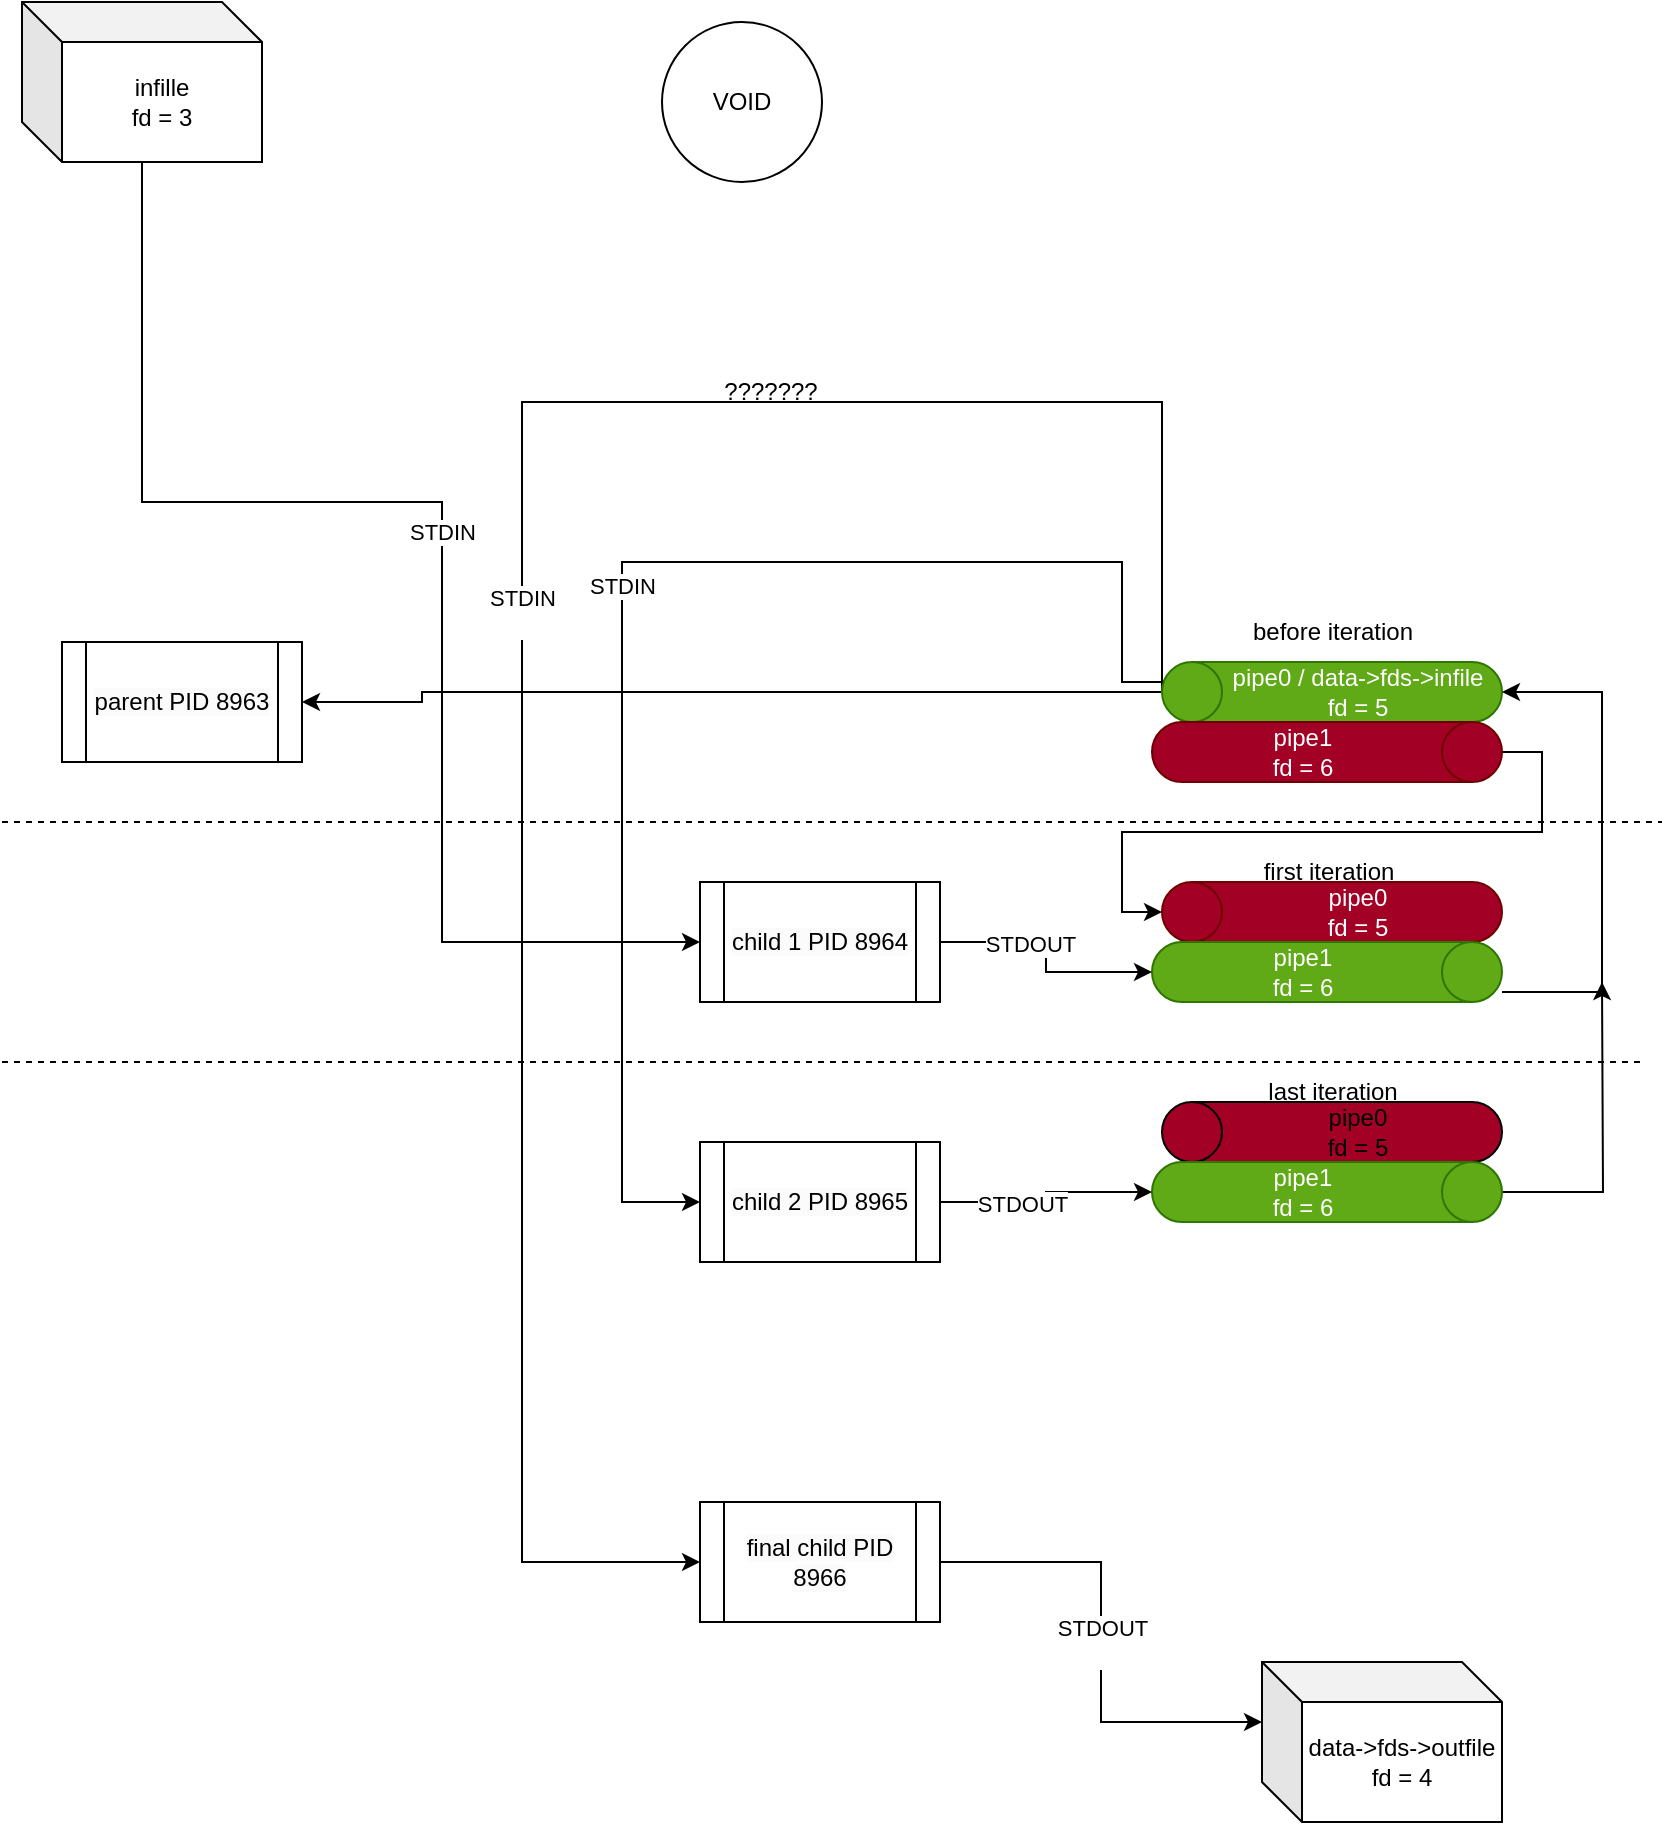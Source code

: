 <mxfile version="26.0.16">
  <diagram name="Página-1" id="Pu0nokxnrZLM9DPjROEs">
    <mxGraphModel dx="1034" dy="1150" grid="1" gridSize="10" guides="1" tooltips="1" connect="1" arrows="1" fold="1" page="1" pageScale="1" pageWidth="827" pageHeight="1169" math="0" shadow="0">
      <root>
        <mxCell id="0" />
        <mxCell id="1" parent="0" />
        <mxCell id="TkE53SrEO5YB9DNX2DDW-38" style="edgeStyle=orthogonalEdgeStyle;rounded=0;orthogonalLoop=1;jettySize=auto;html=1;entryX=1;entryY=0.5;entryDx=0;entryDy=0;" parent="1" source="TkE53SrEO5YB9DNX2DDW-7" target="TkE53SrEO5YB9DNX2DDW-18" edge="1">
          <mxGeometry relative="1" as="geometry">
            <mxPoint x="210" y="380" as="targetPoint" />
            <Array as="points">
              <mxPoint x="210" y="375" />
              <mxPoint x="210" y="380" />
            </Array>
          </mxGeometry>
        </mxCell>
        <mxCell id="TkE53SrEO5YB9DNX2DDW-50" value="STDIN" style="edgeStyle=orthogonalEdgeStyle;rounded=0;orthogonalLoop=1;jettySize=auto;html=1;entryX=0;entryY=0.5;entryDx=0;entryDy=0;exitX=0.5;exitY=0;exitDx=0;exitDy=0;exitPerimeter=0;" parent="1" source="TkE53SrEO5YB9DNX2DDW-7" target="TkE53SrEO5YB9DNX2DDW-20" edge="1">
          <mxGeometry relative="1" as="geometry">
            <mxPoint x="300" y="710" as="targetPoint" />
            <Array as="points">
              <mxPoint x="580" y="370" />
              <mxPoint x="560" y="370" />
              <mxPoint x="560" y="310" />
              <mxPoint x="310" y="310" />
              <mxPoint x="310" y="630" />
            </Array>
          </mxGeometry>
        </mxCell>
        <mxCell id="TkE53SrEO5YB9DNX2DDW-7" value="pipe0 / data->fds->infile&lt;div&gt;fd = 5&lt;/div&gt;" style="shape=cylinder3;whiteSpace=wrap;html=1;boundedLbl=1;backgroundOutline=1;size=15;direction=north;fillColor=#60a917;fontColor=#ffffff;strokeColor=#2D7600;" parent="1" vertex="1">
          <mxGeometry x="580" y="360" width="170" height="30" as="geometry" />
        </mxCell>
        <mxCell id="TkE53SrEO5YB9DNX2DDW-24" value="STDIN" style="edgeStyle=orthogonalEdgeStyle;rounded=0;orthogonalLoop=1;jettySize=auto;html=1;entryX=0;entryY=0.5;entryDx=0;entryDy=0;" parent="1" source="TkE53SrEO5YB9DNX2DDW-8" target="TkE53SrEO5YB9DNX2DDW-19" edge="1">
          <mxGeometry relative="1" as="geometry">
            <Array as="points">
              <mxPoint x="220" y="280" />
              <mxPoint x="220" y="500" />
            </Array>
          </mxGeometry>
        </mxCell>
        <mxCell id="cVPtAOOOHcKWrL9LYY-s-7" value="STDIN&lt;div&gt;&lt;br&gt;&lt;/div&gt;" style="edgeStyle=orthogonalEdgeStyle;rounded=0;orthogonalLoop=1;jettySize=auto;html=1;entryX=0;entryY=0.5;entryDx=0;entryDy=0;" parent="1" target="TkE53SrEO5YB9DNX2DDW-21" edge="1">
          <mxGeometry relative="1" as="geometry">
            <Array as="points">
              <mxPoint x="580" y="230" />
              <mxPoint x="260" y="230" />
              <mxPoint x="260" y="810" />
            </Array>
            <mxPoint x="580" y="370" as="sourcePoint" />
          </mxGeometry>
        </mxCell>
        <mxCell id="TkE53SrEO5YB9DNX2DDW-8" value="infille&lt;div&gt;fd = 3&lt;/div&gt;" style="shape=cube;whiteSpace=wrap;html=1;boundedLbl=1;backgroundOutline=1;darkOpacity=0.05;darkOpacity2=0.1;" parent="1" vertex="1">
          <mxGeometry x="10" y="30" width="120" height="80" as="geometry" />
        </mxCell>
        <mxCell id="TkE53SrEO5YB9DNX2DDW-9" value="data->fds->outfile&lt;div&gt;fd = 4&lt;/div&gt;" style="shape=cube;whiteSpace=wrap;html=1;boundedLbl=1;backgroundOutline=1;darkOpacity=0.05;darkOpacity2=0.1;" parent="1" vertex="1">
          <mxGeometry x="630" y="860" width="120" height="80" as="geometry" />
        </mxCell>
        <mxCell id="TkE53SrEO5YB9DNX2DDW-49" style="edgeStyle=orthogonalEdgeStyle;rounded=0;orthogonalLoop=1;jettySize=auto;html=1;entryX=0.5;entryY=0;entryDx=0;entryDy=0;entryPerimeter=0;exitX=0.5;exitY=0;exitDx=0;exitDy=0;exitPerimeter=0;" parent="1" source="TkE53SrEO5YB9DNX2DDW-17" target="TkE53SrEO5YB9DNX2DDW-22" edge="1">
          <mxGeometry relative="1" as="geometry">
            <mxPoint x="540" y="460" as="targetPoint" />
          </mxGeometry>
        </mxCell>
        <mxCell id="TkE53SrEO5YB9DNX2DDW-17" value="pipe1&lt;div&gt;fd = 6&lt;/div&gt;" style="shape=cylinder3;whiteSpace=wrap;html=1;boundedLbl=1;backgroundOutline=1;size=15;direction=south;fillColor=light-dark(#A20025,#FF3333);fontColor=#ffffff;strokeColor=#6F0000;" parent="1" vertex="1">
          <mxGeometry x="575" y="390" width="175" height="30" as="geometry" />
        </mxCell>
        <mxCell id="TkE53SrEO5YB9DNX2DDW-18" value="&lt;span style=&quot;color: rgb(0, 0, 0); font-family: Helvetica; font-size: 12px; font-style: normal; font-variant-ligatures: normal; font-variant-caps: normal; font-weight: 400; letter-spacing: normal; orphans: 2; text-align: center; text-indent: 0px; text-transform: none; widows: 2; word-spacing: 0px; -webkit-text-stroke-width: 0px; white-space: normal; background-color: rgb(251, 251, 251); text-decoration-thickness: initial; text-decoration-style: initial; text-decoration-color: initial; display: inline !important; float: none;&quot;&gt;parent PID 8963&lt;/span&gt;" style="shape=process;whiteSpace=wrap;html=1;backgroundOutline=1;" parent="1" vertex="1">
          <mxGeometry x="30" y="350" width="120" height="60" as="geometry" />
        </mxCell>
        <mxCell id="TkE53SrEO5YB9DNX2DDW-19" value="&lt;span style=&quot;color: rgb(0, 0, 0); font-family: Helvetica; font-size: 12px; font-style: normal; font-variant-ligatures: normal; font-variant-caps: normal; font-weight: 400; letter-spacing: normal; orphans: 2; text-align: center; text-indent: 0px; text-transform: none; widows: 2; word-spacing: 0px; -webkit-text-stroke-width: 0px; white-space: normal; background-color: rgb(251, 251, 251); text-decoration-thickness: initial; text-decoration-style: initial; text-decoration-color: initial; display: inline !important; float: none;&quot;&gt;child 1 PID 8964&lt;/span&gt;" style="shape=process;whiteSpace=wrap;html=1;backgroundOutline=1;" parent="1" vertex="1">
          <mxGeometry x="349" y="470" width="120" height="60" as="geometry" />
        </mxCell>
        <mxCell id="TkE53SrEO5YB9DNX2DDW-20" value="&lt;span style=&quot;color: rgb(0, 0, 0); font-family: Helvetica; font-size: 12px; font-style: normal; font-variant-ligatures: normal; font-variant-caps: normal; font-weight: 400; letter-spacing: normal; orphans: 2; text-align: center; text-indent: 0px; text-transform: none; widows: 2; word-spacing: 0px; -webkit-text-stroke-width: 0px; white-space: normal; background-color: rgb(251, 251, 251); text-decoration-thickness: initial; text-decoration-style: initial; text-decoration-color: initial; display: inline !important; float: none;&quot;&gt;child 2 PID 8965&lt;/span&gt;" style="shape=process;whiteSpace=wrap;html=1;backgroundOutline=1;" parent="1" vertex="1">
          <mxGeometry x="349" y="600" width="120" height="60" as="geometry" />
        </mxCell>
        <mxCell id="TkE53SrEO5YB9DNX2DDW-21" value="&lt;span style=&quot;color: rgb(0, 0, 0); font-family: Helvetica; font-size: 12px; font-style: normal; font-variant-ligatures: normal; font-variant-caps: normal; font-weight: 400; letter-spacing: normal; orphans: 2; text-align: center; text-indent: 0px; text-transform: none; widows: 2; word-spacing: 0px; -webkit-text-stroke-width: 0px; white-space: normal; background-color: rgb(251, 251, 251); text-decoration-thickness: initial; text-decoration-style: initial; text-decoration-color: initial; display: inline !important; float: none;&quot;&gt;final child PID 8966&lt;/span&gt;" style="shape=process;whiteSpace=wrap;html=1;backgroundOutline=1;" parent="1" vertex="1">
          <mxGeometry x="349" y="780" width="120" height="60" as="geometry" />
        </mxCell>
        <mxCell id="TkE53SrEO5YB9DNX2DDW-22" value="pipe0&lt;div&gt;fd = 5&lt;/div&gt;" style="shape=cylinder3;whiteSpace=wrap;html=1;boundedLbl=1;backgroundOutline=1;size=15;direction=north;fillColor=light-dark(#A20025,#FF3333);fontColor=#ffffff;strokeColor=#6F0000;" parent="1" vertex="1">
          <mxGeometry x="580" y="470" width="170" height="30" as="geometry" />
        </mxCell>
        <mxCell id="TkE53SrEO5YB9DNX2DDW-46" style="edgeStyle=orthogonalEdgeStyle;rounded=0;orthogonalLoop=1;jettySize=auto;html=1;entryX=0.5;entryY=1;entryDx=0;entryDy=0;entryPerimeter=0;" parent="1" source="TkE53SrEO5YB9DNX2DDW-23" target="TkE53SrEO5YB9DNX2DDW-7" edge="1">
          <mxGeometry relative="1" as="geometry">
            <mxPoint x="800" y="525" as="targetPoint" />
            <Array as="points">
              <mxPoint x="800" y="525" />
              <mxPoint x="800" y="375" />
            </Array>
          </mxGeometry>
        </mxCell>
        <mxCell id="TkE53SrEO5YB9DNX2DDW-23" value="pipe1&lt;div&gt;fd = 6&lt;/div&gt;" style="shape=cylinder3;whiteSpace=wrap;html=1;boundedLbl=1;backgroundOutline=1;size=15;direction=south;fillColor=#60a917;fontColor=#ffffff;strokeColor=#2D7600;" parent="1" vertex="1">
          <mxGeometry x="575" y="500" width="175" height="30" as="geometry" />
        </mxCell>
        <mxCell id="TkE53SrEO5YB9DNX2DDW-25" style="edgeStyle=orthogonalEdgeStyle;rounded=0;orthogonalLoop=1;jettySize=auto;html=1;entryX=0.5;entryY=1;entryDx=0;entryDy=0;entryPerimeter=0;" parent="1" source="TkE53SrEO5YB9DNX2DDW-19" target="TkE53SrEO5YB9DNX2DDW-23" edge="1">
          <mxGeometry relative="1" as="geometry" />
        </mxCell>
        <mxCell id="TkE53SrEO5YB9DNX2DDW-45" value="STDOUT" style="edgeLabel;html=1;align=center;verticalAlign=middle;resizable=0;points=[];" parent="TkE53SrEO5YB9DNX2DDW-25" vertex="1" connectable="0">
          <mxGeometry x="-0.261" y="-1" relative="1" as="geometry">
            <mxPoint as="offset" />
          </mxGeometry>
        </mxCell>
        <mxCell id="TkE53SrEO5YB9DNX2DDW-31" value="STDOUT&lt;div&gt;&lt;br&gt;&lt;/div&gt;" style="edgeStyle=orthogonalEdgeStyle;rounded=0;orthogonalLoop=1;jettySize=auto;html=1;entryX=0;entryY=0;entryDx=0;entryDy=30;entryPerimeter=0;" parent="1" source="TkE53SrEO5YB9DNX2DDW-21" target="TkE53SrEO5YB9DNX2DDW-9" edge="1">
          <mxGeometry relative="1" as="geometry" />
        </mxCell>
        <mxCell id="cVPtAOOOHcKWrL9LYY-s-1" value="pipe0&lt;div&gt;fd = 5&lt;br&gt;&lt;/div&gt;" style="shape=cylinder3;whiteSpace=wrap;html=1;boundedLbl=1;backgroundOutline=1;size=15;direction=north;fillColor=light-dark(#A20025,#FF3333);" parent="1" vertex="1">
          <mxGeometry x="580" y="580" width="170" height="30" as="geometry" />
        </mxCell>
        <mxCell id="cVPtAOOOHcKWrL9LYY-s-8" style="edgeStyle=orthogonalEdgeStyle;rounded=0;orthogonalLoop=1;jettySize=auto;html=1;" parent="1" source="cVPtAOOOHcKWrL9LYY-s-2" edge="1">
          <mxGeometry relative="1" as="geometry">
            <mxPoint x="800" y="520" as="targetPoint" />
          </mxGeometry>
        </mxCell>
        <mxCell id="cVPtAOOOHcKWrL9LYY-s-2" value="pipe1&lt;div&gt;fd = 6&lt;/div&gt;" style="shape=cylinder3;whiteSpace=wrap;html=1;boundedLbl=1;backgroundOutline=1;size=15;direction=south;fillColor=#60a917;fontColor=#ffffff;strokeColor=#2D7600;" parent="1" vertex="1">
          <mxGeometry x="575" y="610" width="175" height="30" as="geometry" />
        </mxCell>
        <mxCell id="cVPtAOOOHcKWrL9LYY-s-3" style="edgeStyle=orthogonalEdgeStyle;rounded=0;orthogonalLoop=1;jettySize=auto;html=1;entryX=0.5;entryY=1;entryDx=0;entryDy=0;entryPerimeter=0;exitX=1;exitY=0.5;exitDx=0;exitDy=0;" parent="1" source="TkE53SrEO5YB9DNX2DDW-20" target="cVPtAOOOHcKWrL9LYY-s-2" edge="1">
          <mxGeometry relative="1" as="geometry">
            <mxPoint x="480" y="610" as="sourcePoint" />
            <mxPoint x="566" y="625" as="targetPoint" />
          </mxGeometry>
        </mxCell>
        <mxCell id="cVPtAOOOHcKWrL9LYY-s-4" value="STDOUT" style="edgeLabel;html=1;align=center;verticalAlign=middle;resizable=0;points=[];" parent="cVPtAOOOHcKWrL9LYY-s-3" vertex="1" connectable="0">
          <mxGeometry x="-0.261" y="-1" relative="1" as="geometry">
            <mxPoint as="offset" />
          </mxGeometry>
        </mxCell>
        <mxCell id="CRQ6YsXnufIw0pY0c4kj-1" value="&lt;div&gt;before iteration&lt;/div&gt;" style="text;html=1;align=center;verticalAlign=middle;resizable=0;points=[];autosize=1;strokeColor=none;fillColor=none;" vertex="1" parent="1">
          <mxGeometry x="615" y="330" width="100" height="30" as="geometry" />
        </mxCell>
        <mxCell id="CRQ6YsXnufIw0pY0c4kj-2" value="first iteration" style="text;html=1;align=center;verticalAlign=middle;resizable=0;points=[];autosize=1;strokeColor=none;fillColor=none;" vertex="1" parent="1">
          <mxGeometry x="617.5" y="450" width="90" height="30" as="geometry" />
        </mxCell>
        <mxCell id="CRQ6YsXnufIw0pY0c4kj-4" value="&lt;div&gt;last iteration&lt;/div&gt;" style="text;html=1;align=center;verticalAlign=middle;resizable=0;points=[];autosize=1;strokeColor=none;fillColor=none;" vertex="1" parent="1">
          <mxGeometry x="620" y="560" width="90" height="30" as="geometry" />
        </mxCell>
        <mxCell id="CRQ6YsXnufIw0pY0c4kj-5" value="VOID" style="ellipse;whiteSpace=wrap;html=1;aspect=fixed;" vertex="1" parent="1">
          <mxGeometry x="330" y="40" width="80" height="80" as="geometry" />
        </mxCell>
        <mxCell id="CRQ6YsXnufIw0pY0c4kj-6" value="???????" style="text;html=1;align=center;verticalAlign=middle;resizable=0;points=[];autosize=1;strokeColor=none;fillColor=none;rotation=0;" vertex="1" parent="1">
          <mxGeometry x="349" y="210" width="70" height="30" as="geometry" />
        </mxCell>
        <mxCell id="CRQ6YsXnufIw0pY0c4kj-7" value="" style="endArrow=none;dashed=1;html=1;rounded=0;" edge="1" parent="1">
          <mxGeometry width="50" height="50" relative="1" as="geometry">
            <mxPoint y="440" as="sourcePoint" />
            <mxPoint x="830" y="440" as="targetPoint" />
          </mxGeometry>
        </mxCell>
        <mxCell id="CRQ6YsXnufIw0pY0c4kj-8" value="" style="endArrow=none;dashed=1;html=1;rounded=0;" edge="1" parent="1">
          <mxGeometry width="50" height="50" relative="1" as="geometry">
            <mxPoint y="560" as="sourcePoint" />
            <mxPoint x="820" y="560" as="targetPoint" />
            <Array as="points">
              <mxPoint x="420" y="560" />
            </Array>
          </mxGeometry>
        </mxCell>
      </root>
    </mxGraphModel>
  </diagram>
</mxfile>
